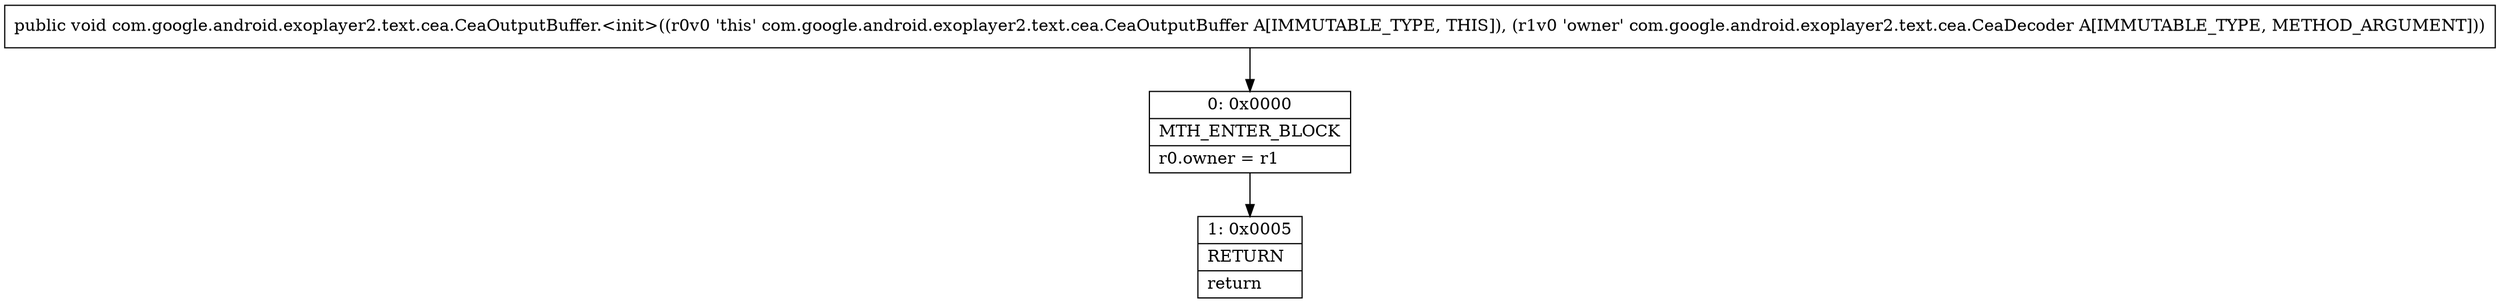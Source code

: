 digraph "CFG forcom.google.android.exoplayer2.text.cea.CeaOutputBuffer.\<init\>(Lcom\/google\/android\/exoplayer2\/text\/cea\/CeaDecoder;)V" {
Node_0 [shape=record,label="{0\:\ 0x0000|MTH_ENTER_BLOCK\l|r0.owner = r1\l}"];
Node_1 [shape=record,label="{1\:\ 0x0005|RETURN\l|return\l}"];
MethodNode[shape=record,label="{public void com.google.android.exoplayer2.text.cea.CeaOutputBuffer.\<init\>((r0v0 'this' com.google.android.exoplayer2.text.cea.CeaOutputBuffer A[IMMUTABLE_TYPE, THIS]), (r1v0 'owner' com.google.android.exoplayer2.text.cea.CeaDecoder A[IMMUTABLE_TYPE, METHOD_ARGUMENT])) }"];
MethodNode -> Node_0;
Node_0 -> Node_1;
}

